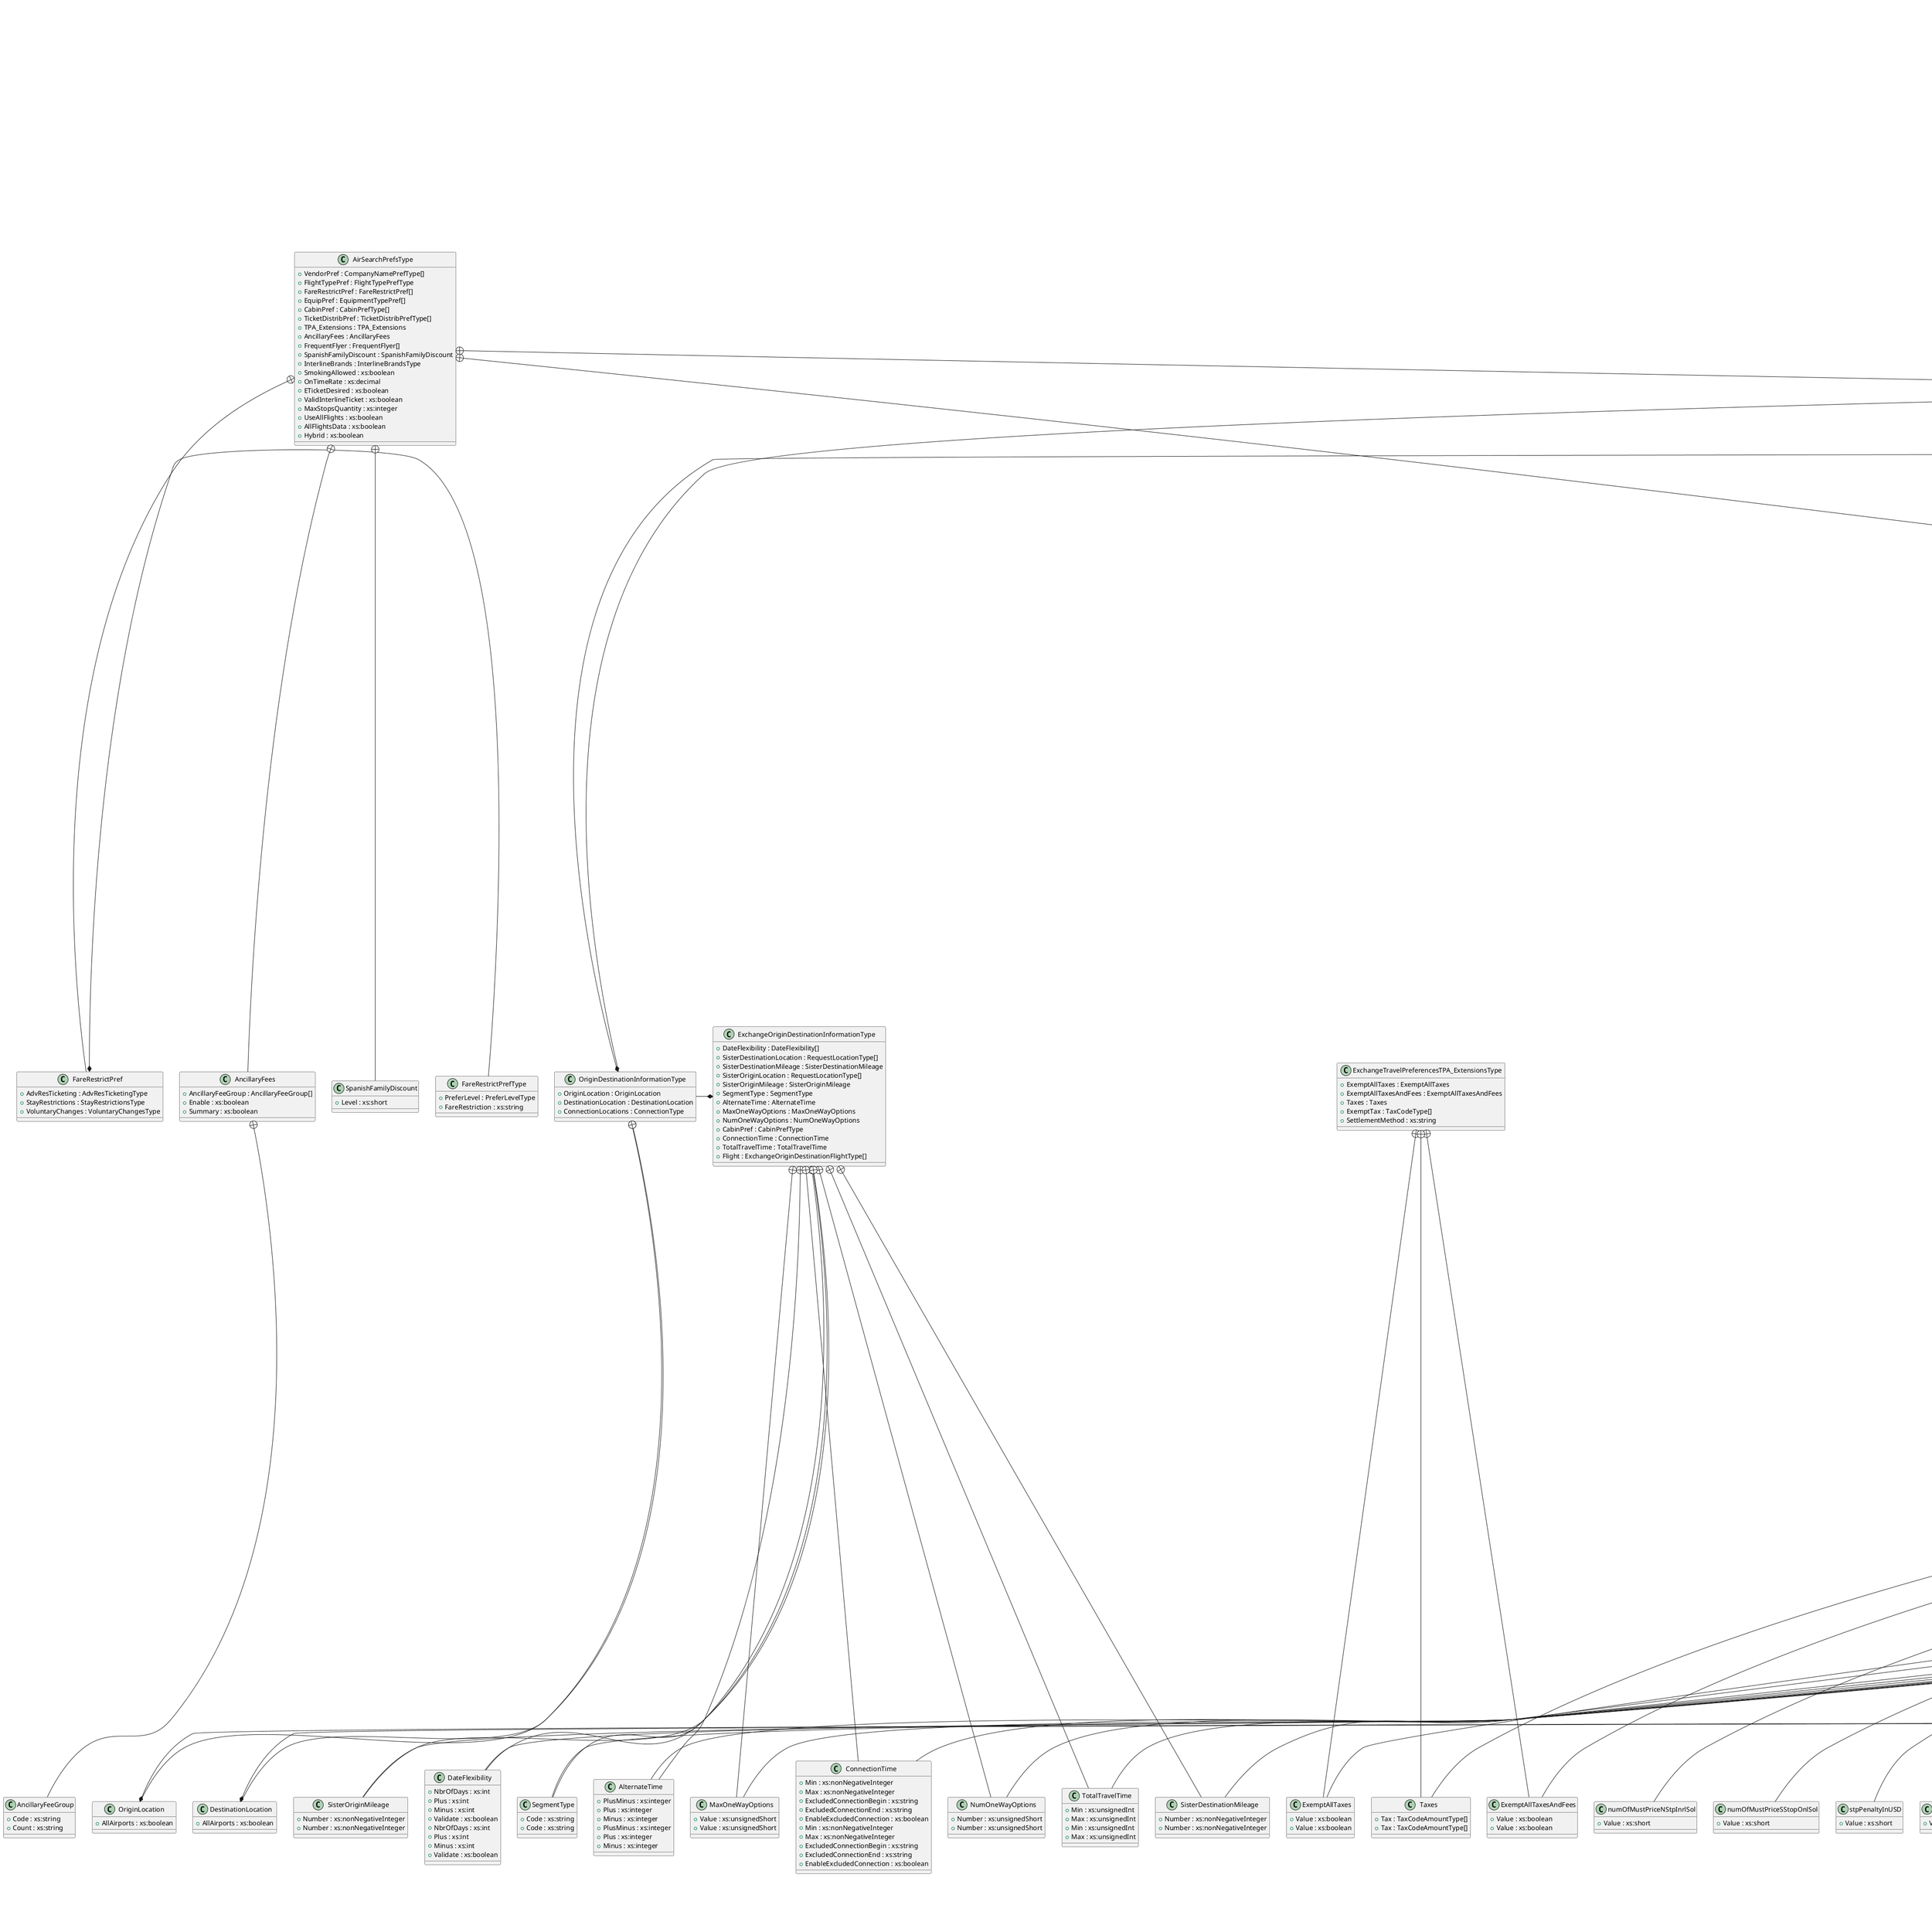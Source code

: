 @startuml

class AddressType {
    +StreetNmbr : StreetNmbrType
    +BldgRoom : xs:string
    +AddressLine : xs:string[]
    +CityName : xs:string
    +PostalCode : xs:string
    +County : xs:string
    +StateProv : StateProvType
    +CountryName : CountryNameType
    +ShareSynchInd : xs:NMTOKEN
    +ShareMarketInd : xs:NMTOKEN
    +FormattedInd : xs:boolean
    +Type : xs:string
}
class AirSearchPrefsType {
    +VendorPref : CompanyNamePrefType[]
    +FlightTypePref : FlightTypePrefType
    +FareRestrictPref : FareRestrictPref[]
    +EquipPref : EquipmentTypePref[]
    +CabinPref : CabinPrefType[]
    +TicketDistribPref : TicketDistribPrefType[]
    +TPA_Extensions : TPA_Extensions
    +AncillaryFees : AncillaryFees
    +FrequentFlyer : FrequentFlyer[]
    +SpanishFamilyDiscount : SpanishFamilyDiscount
    +InterlineBrands : InterlineBrandsType
    +SmokingAllowed : xs:boolean
    +OnTimeRate : xs:decimal
    +ETicketDesired : xs:boolean
    +ValidInterlineTicket : xs:boolean
    +MaxStopsQuantity : xs:integer
    +UseAllFlights : xs:boolean
    +AllFlightsData : xs:boolean
    +Hybrid : xs:boolean
}
AirSearchPrefsType +-- FareRestrictPref
class FareRestrictPref {
    +AdvResTicketing : AdvResTicketingType
    +StayRestrictions : StayRestrictionsType
    +VoluntaryChanges : VoluntaryChangesType
}
FareRestrictPref *- FareRestrictPrefType
AirSearchPrefsType +-- TPA_Extensions
class TPA_Extensions {
    +ExemptAllTaxes : ExemptAllTaxes
    +ExemptAllTaxesAndFees : ExemptAllTaxesAndFees
    +Taxes : Taxes
    +ExemptTax : TaxCodeType[]
    +OnlineIndicator : OnlineIndicator
    +InterlineIndicator : InterlineIndicator
    +DepartureWindow : xs:string
    +ArrivalWindow : xs:string
    +ExcludeVendorPref : ExcludeVendorPref[]
    +IncludeAlliancePref : AllianceType[]
    +ExcludeAlliancePref : AllianceType[]
    +NumTrips : NumTripsType
    +AltCitiesCombinations : AltCitiesCombinationsType
    +NumTripsWithRouting : NumTripsWithRouting
    +TripType : TripType
    +MaxPrice : MaxPrice
    +ContentType : ContentType
    +DomesticLayoverTime : DomesticLayoverTime
    +LongConnectTime : LongConnectTime
    +LongConnectPoints : LongConnectPoints
    +AirServiceOnly : AirServiceOnly
    +JetServiceOnly : JetServiceOnly
    +SameConnectionAirportOnly : SameConnectionAirportOnly
    +SameOriginAirportOnly : SameOriginAirportOnly
    +SameTurnaroundAirportOnly : SameTurnaroundAirportOnly
    +AircraftTypePenalty : AircraftTypePenalty
    +AlternateAirportPenalty : AlternateAirportPenalty
    +FareAmountThreshold : FareAmountThreshold
    +numOfLowFareSol : numOfLowFareSol
    +numOfMustPriceOnlSol : numOfMustPriceOnlSol
    +numOfMustPriceInrlSol : numOfMustPriceInrlSol
    +numOfMustPriceNStpOnlSol : numOfMustPriceNStpOnlSol
    +numOfMustPriceNStpInrlSol : numOfMustPriceNStpInrlSol
    +numOfMustPriceSStopOnlSol : numOfMustPriceSStopOnlSol
    +stpPenaltyInUSD : stpPenaltyInUSD
    +durPenaltyInUSD : durPenaltyInUSD
    +depPenaltyInUSD : depPenaltyInUSD
    +maxAllowedMustPriceOveragePerCrr : maxAllowedMustPriceOveragePerCrr
    +fltOptMustPriceReuseLimit : fltOptMustPriceReuseLimit
    +upperBoundMustPriceFactorForNotNonStp : upperBoundMustPriceFactorForNotNonStp
    +upperBoundLFSFactor : upperBoundLFSFactor
    +numOfMustPriceNStp1StpOnlSol : numOfMustPriceNStp1StpOnlSol
    +numOfMustPriceNStp1StpInrlSol : numOfMustPriceNStp1StpInrlSol
    +upperBoundMustPriceFactorForNonStp : upperBoundMustPriceFactorForNonStp
    +maxAllowedLFSOveragePerCrrPercent : maxAllowedLFSOveragePerCrrPercent
    +targetMinNumOfLFSOnlSolPerCrr : targetMinNumOfLFSOnlSolPerCrr
    +targetMinNumOfLFSTotOnlSolPercent : targetMinNumOfLFSTotOnlSolPercent
    +fltOptLFSReuseLimitForNonAVS : fltOptLFSReuseLimitForNonAVS
    +fltOptLFSReuseLimitForAVS : fltOptLFSReuseLimitForAVS
    +avsPenaltyCrrs : avsPenaltyCrrs
    +maxNumOfNonStpOnlSol : maxNumOfNonStpOnlSol
    +maxNumOfNonStpInrlSol : maxNumOfNonStpInrlSol
    +maxNumOfSingleStpOnlSol : maxNumOfSingleStpOnlSol
    +maxNumOf2PlusStpSol : maxNumOf2PlusStpSol
    +minAllowedOveragePerCrrPercent : minAllowedOveragePerCrrPercent
    +minAllowedOveragePerCrr : minAllowedOveragePerCrr
    +maxRelFareLvlOfxForNonStp : maxRelFareLvlOfxForNonStp
    +maxRelFareLvlOfxForCnx : maxRelFareLvlOfxForCnx
    +numOfMustPrice2PlusStpSol : numOfMustPrice2PlusStpSol
    +ItineraryNumberThreshold : ItineraryNumberThreshold
    +XOFares : XOFaresType
    +FlightStopsAsConnections : FlightStopsAsConnectionsType
    +TicketingSumOfLocals : TicketingSumOfLocals
    +MultiAirportCodes : MultiAirportCodes
    +JumpCabinLogic : JumpCabinLogicType
    +KeepSameCabin : KeepSameCabinType
    +GoverningCarrierOverride : GoverningCarrierOverrideType
    +ExcludeCallDirectCarriers : ExcludeCallDirectCarriers
    +ValidatingCarrier : ValidatingCarrierType
    +ValidatingCarrierCheck : ValidatingCarrierCheck
    +SettlementMethod : xs:string
    +FlightRepeatLimit : FlightRepeatLimit
    +FlexibleFares : FlexibleFaresType
    +DiversityParameters : DiversityParameters
    +AdditionalFareLimit : AdditionalFareLimit
    +FareFocusRules : FareFocusRules
    +SellingLevels : SellingLevels
    +Budget : Budget
    +OptionsPerDatePairList : OptionsPerDatePairList
    +CountryPref : CountryPref[]
    +RetailerRules : RetailerRulesType
}
TPA_Extensions +-- ExcludeVendorPref
class ExcludeVendorPref {
    +Code : xs:string
}
TPA_Extensions +-- NumTripsWithRouting
class NumTripsWithRouting {
    +Number : xs:short
}
TPA_Extensions +-- TripType
class TripType {
    +Value : AirTripType
}
TPA_Extensions +-- MaxPrice
class MaxPrice {
    +Value : xs:decimal
}
TPA_Extensions +-- ContentType
class ContentType {
    +Type : xs:string
}
TPA_Extensions +-- DomesticLayoverTime
class DomesticLayoverTime {
    +Hours : xs:short
}
TPA_Extensions +-- LongConnectTime
class LongConnectTime {
    +Min : xs:short
    +Max : xs:short
    +Enable : xs:boolean
}
TPA_Extensions +-- LongConnectPoints
class LongConnectPoints {
    +Min : xs:short
    +Max : xs:short
}
TPA_Extensions +-- AirServiceOnly
class AirServiceOnly {
    +Ind : xs:boolean
}
TPA_Extensions +-- JetServiceOnly
class JetServiceOnly {
    +Ind : xs:boolean
}
TPA_Extensions +-- SameConnectionAirportOnly
class SameConnectionAirportOnly {
    +Ind : xs:boolean
}
TPA_Extensions +-- SameOriginAirportOnly
class SameOriginAirportOnly {
    +Ind : xs:boolean
}
TPA_Extensions +-- SameTurnaroundAirportOnly
class SameTurnaroundAirportOnly {
    +Ind : xs:boolean
}
TPA_Extensions +-- AircraftTypePenalty
class AircraftTypePenalty {
    +Value : xs:short
}
TPA_Extensions +-- AlternateAirportPenalty
class AlternateAirportPenalty {
    +Value : xs:short
}
TPA_Extensions +-- FareAmountThreshold
class FareAmountThreshold {
    +Value : xs:float
}
TPA_Extensions +-- numOfLowFareSol
class numOfLowFareSol {
    +Value : xs:short
}
TPA_Extensions +-- numOfMustPriceOnlSol
class numOfMustPriceOnlSol {
    +Value : xs:short
}
TPA_Extensions +-- numOfMustPriceInrlSol
class numOfMustPriceInrlSol {
    +Value : xs:short
}
TPA_Extensions +-- numOfMustPriceNStpOnlSol
class numOfMustPriceNStpOnlSol {
    +Value : xs:short
}
TPA_Extensions +-- numOfMustPriceNStpInrlSol
class numOfMustPriceNStpInrlSol {
    +Value : xs:short
}
TPA_Extensions +-- numOfMustPriceSStopOnlSol
class numOfMustPriceSStopOnlSol {
    +Value : xs:short
}
TPA_Extensions +-- stpPenaltyInUSD
class stpPenaltyInUSD {
    +Value : xs:short
}
TPA_Extensions +-- durPenaltyInUSD
class durPenaltyInUSD {
    +Value : xs:short
}
TPA_Extensions +-- depPenaltyInUSD
class depPenaltyInUSD {
    +Value : xs:short
}
TPA_Extensions +-- maxAllowedMustPriceOveragePerCrr
class maxAllowedMustPriceOveragePerCrr {
    +Value : xs:float
}
TPA_Extensions +-- fltOptMustPriceReuseLimit
class fltOptMustPriceReuseLimit {
    +Value : xs:short
}
TPA_Extensions +-- upperBoundMustPriceFactorForNotNonStp
class upperBoundMustPriceFactorForNotNonStp {
    +Value : xs:float
}
TPA_Extensions +-- upperBoundLFSFactor
class upperBoundLFSFactor {
    +Value : xs:float
}
TPA_Extensions +-- numOfMustPriceNStp1StpOnlSol
class numOfMustPriceNStp1StpOnlSol {
    +Value : xs:short
}
TPA_Extensions +-- numOfMustPriceNStp1StpInrlSol
class numOfMustPriceNStp1StpInrlSol {
    +Value : xs:short
}
TPA_Extensions +-- upperBoundMustPriceFactorForNonStp
class upperBoundMustPriceFactorForNonStp {
    +Value : xs:float
}
TPA_Extensions +-- maxAllowedLFSOveragePerCrrPercent
class maxAllowedLFSOveragePerCrrPercent {
    +Value : xs:float
}
TPA_Extensions +-- targetMinNumOfLFSOnlSolPerCrr
class targetMinNumOfLFSOnlSolPerCrr {
    +Value : xs:short
}
TPA_Extensions +-- targetMinNumOfLFSTotOnlSolPercent
class targetMinNumOfLFSTotOnlSolPercent {
    +Value : xs:float
}
TPA_Extensions +-- fltOptLFSReuseLimitForNonAVS
class fltOptLFSReuseLimitForNonAVS {
    +Value : xs:short
}
TPA_Extensions +-- fltOptLFSReuseLimitForAVS
class fltOptLFSReuseLimitForAVS {
    +Value : xs:short
}
TPA_Extensions +-- avsPenaltyCrrs
class avsPenaltyCrrs {
    +Value : xs:string
}
TPA_Extensions +-- maxNumOfNonStpOnlSol
class maxNumOfNonStpOnlSol {
    +Value : xs:short
}
TPA_Extensions +-- maxNumOfNonStpInrlSol
class maxNumOfNonStpInrlSol {
    +Value : xs:short
}
TPA_Extensions +-- maxNumOfSingleStpOnlSol
class maxNumOfSingleStpOnlSol {
    +Value : xs:short
}
TPA_Extensions +-- maxNumOf2PlusStpSol
class maxNumOf2PlusStpSol {
    +Value : xs:short
}
TPA_Extensions +-- minAllowedOveragePerCrrPercent
class minAllowedOveragePerCrrPercent {
    +Value : xs:float
}
TPA_Extensions +-- minAllowedOveragePerCrr
class minAllowedOveragePerCrr {
    +Value : xs:short
}
TPA_Extensions +-- maxRelFareLvlOfxForNonStp
class maxRelFareLvlOfxForNonStp {
    +Value : xs:float
}
TPA_Extensions +-- maxRelFareLvlOfxForCnx
class maxRelFareLvlOfxForCnx {
    +Value : xs:float
}
TPA_Extensions +-- numOfMustPrice2PlusStpSol
class numOfMustPrice2PlusStpSol {
    +Value : xs:short
}
TPA_Extensions +-- ItineraryNumberThreshold
class ItineraryNumberThreshold {
    +Value : xs:float
}
TPA_Extensions +-- TicketingSumOfLocals
class TicketingSumOfLocals {
    +Enable : xs:boolean
}
TPA_Extensions +-- MultiAirportCodes
class MultiAirportCodes {
    +EnableOpenJaw : xs:boolean
}
TPA_Extensions +-- ExcludeCallDirectCarriers
class ExcludeCallDirectCarriers {
    +Enabled : xs:boolean
}
TPA_Extensions +-- ValidatingCarrierCheck
class ValidatingCarrierCheck {
    +SettlementValidation : SettlementValidation
    +IETValidation : IETValidation
    +Carrier : Carrier[]
    +Country : Country[]
}
ValidatingCarrierCheck +-- SettlementValidation
class SettlementValidation {
    +Ind : xs:boolean
}
ValidatingCarrierCheck +-- IETValidation
class IETValidation {
    +Ind : xs:boolean
}
ValidatingCarrierCheck +-- Carrier
class Carrier {
    +Code : xs:string
}
ValidatingCarrierCheck +-- Country
class Country {
    +Code : xs:string
}
TPA_Extensions +-- FlightRepeatLimit
class FlightRepeatLimit {
    +Value : xs:unsignedShort
}
TPA_Extensions +-- DiversityParameters
class DiversityParameters {
    +Weightings : Weightings
    +TimeOfDayDistribution : TimeOfDayDistribution
    +InboundOutboundPairing : xs:unsignedShort
    +AdditionalNonStopsNumber : xs:unsignedShort
    +AdditionalNonStopsPercentage : xs:unsignedShort
}
DiversityParameters +-- Weightings
class Weightings {
    +PriceWeight : xs:unsignedShort
    +TravelTimeWeight : xs:unsignedShort
}
DiversityParameters +-- TimeOfDayDistribution
class TimeOfDayDistribution {
    +TimeOfDayRange : TimeOfDayRange[]
}
TimeOfDayDistribution +-- TimeOfDayRange
class TimeOfDayRange {
    +Begin : xs:string
    +End : xs:string
    +Percentage : xs:unsignedShort
}
TPA_Extensions +-- AdditionalFareLimit
class AdditionalFareLimit {
    +Value : xs:unsignedInt
}
TPA_Extensions +-- FareFocusRules
class FareFocusRules {
    +Exclude : xs:boolean
}
TPA_Extensions +-- SellingLevels
class SellingLevels {
    +SellingLevelRules : SellingLevelRules
    +ShowFareAmounts : ShowFareAmounts
}
SellingLevels +-- SellingLevelRules
class SellingLevelRules {
    +Ignore : xs:boolean
}
SellingLevels +-- ShowFareAmounts
class ShowFareAmounts {
    +Original : xs:boolean
    +Adjusted : xs:boolean
}
TPA_Extensions +-- Budget
class Budget {
    +MinimumPrice : xs:string
    +MaximumPrice : xs:string
    +RelativePriceThreshold : xs:string
}
TPA_Extensions +-- OptionsPerDatePairList
class OptionsPerDatePairList {
    +OptionsPerDatePair : OptionsPerDatePairType[]
}
TPA_Extensions +-- CountryPref
class CountryPref {
    +Code : xs:string
    +PreferLevel : xs:string
}
TPA_Extensions +-- OnlineIndicator
class OnlineIndicator {
    +Ind : xs:boolean
}
TPA_Extensions +-- InterlineIndicator
class InterlineIndicator {
    +Ind : xs:boolean
}
TPA_Extensions +-- ExemptAllTaxes
class ExemptAllTaxes {
    +Value : xs:boolean
}
TPA_Extensions +-- ExemptAllTaxesAndFees
class ExemptAllTaxesAndFees {
    +Value : xs:boolean
}
TPA_Extensions +-- Taxes
class Taxes {
    +Tax : TaxCodeAmountType[]
}
AirSearchPrefsType +-- AncillaryFees
class AncillaryFees {
    +AncillaryFeeGroup : AncillaryFeeGroup[]
    +Enable : xs:boolean
    +Summary : xs:boolean
}
AncillaryFees +-- AncillaryFeeGroup
class AncillaryFeeGroup {
    +Code : xs:string
    +Count : xs:string
}
AirSearchPrefsType +-- FrequentFlyer
class FrequentFlyer {
    +Status : xs:short
    +AirlineCode : xs:string
}
AirSearchPrefsType +-- SpanishFamilyDiscount
class SpanishFamilyDiscount {
    +Level : xs:short
}
class AirTravelerType {
    +ProfileRef : ProfileRef
    +PersonName : PersonNameType
    +Telephone : TelephoneType[]
    +Email : EmailType[]
    +Address : AddressType[]
    +CustLoyalty : CustLoyaltyType[]
    +Document : DocumentType[]
    +PassengerTypeQuantity : PassengerTypeQuantityType
    +TravelerRefNumber : TravelerRefNumberType
    +FlightSegmentRPHs : FlightSegmentRPHs
    +ShareSynchInd : xs:NMTOKEN
    +ShareMarketInd : xs:NMTOKEN
    +Gender : xs:NMTOKEN
    +BirthDate : xs:date
    +CurrencyCode : xs:string
    +PassengerTypeCode : xs:string
    +AccompaniedByInfant : xs:boolean
}
AirTravelerType +-- ProfileRef
class ProfileRef {
    +UniqueID : UniqueID_Type
}
AirTravelerType +-- FlightSegmentRPHs
class FlightSegmentRPHs {
    +FlightSegmentRPH : xs:string[]
}
class AirlineType {
    +Operating : xs:string
    +Marketing : xs:string
}
class AllianceType {
    +Code : xs:string
}
enum AltCitiesCombinationsLocationsType {
    All = All
    Main = Main
}
class AltCitiesCombinationsType {
    +Origins : AltCitiesCombinationsLocationsType
    +Destinations : AltCitiesCombinationsLocationsType
}
class ApplyResidentDiscountType {
    +Ind : xs:boolean
}
class ArunkType {
    +OriginLocation : RequestLocationType
    +DestinationLocation : RequestLocationType
    +SideTrip : SideTripType
}
class AwardShoppingType {
    +Enable : xs:boolean
    +UseRAS : xs:boolean
}
class BillingInformationType {
    +UserStation : xs:short
    +UserBranch : xs:short
    +PartitionID : xs:string
    +UserSetAddress : xs:string
    +AAACity : xs:string
    +AgentSineIn : xs:string
    +ServiceName : xs:string
    +ActionCode : xs:string
}
class BookingChannelType {
    +Type : xs:string
    +Primary : xs:boolean
}
class BookingClassPrefType {
    +PreferLevel : PreferLevelType
    +ResBookDesigCode : xs:string
}
class BrandType {
    +Code : xs:string
}
class CabinPrefType {
    +PreferLevel : PreferLevelType
    +Cabin : CabinType
}
enum CabinType {
    PremiumFirst = PremiumFirst
    First = First
    PremiumBusiness = PremiumBusiness
    Business = Business
    PremiumEconomy = PremiumEconomy
    Economy = Economy
    Y = Y
    S = S
    C = C
    J = J
    F = F
    P = P
}
class CachePartitionGroupType {
    +Partition : CachePartitionType[]
}
class CachePartitionType {
    +Name : xs:string
}
enum CarrierType {
    Marketing = Marketing
    Operating = Operating
}
class CompanyNamePrefType {
    +PreferLevel : PreferLevelType
    +Type : CarrierType
}
CompanyNamePrefType *- CompanyNameType
class ConnectionType {
    +ConnectionLocation : ConnectionLocation[]
}
ConnectionType +-- ConnectionLocation
class ConnectionLocation {
    +Inclusive : xs:boolean
    +PreferLevel : PreferLevelType
    +MinChangeTime : xs:nonNegativeInteger
    +ConnectionInfo : xs:string
}
ConnectionLocation *- RequestLocationType
class CountryNameType {
    +value : xs:string
    +Code : xs:string
}
class CustLoyaltyType {
    +SingleVendorInd : xs:NMTOKEN
    +SignupDate : xs:date
    +ShareSynchInd : xs:NMTOKEN
    +ShareMarketInd : xs:NMTOKEN
    +ProgramID : xs:string
    +MembershipID : xs:string
    +TravelSector : xs:string
    +LoyalLevel : xs:string
    +EffectiveDate : xs:date
    +ExpireDate : xs:date
    +RPH : xs:string
}
class DateRangeType {
    +OutboundDate : xs:date
    +DateRange : xs:short
}
class DepartureDaysType {
    +Value : xs:string
}
class DiversityControlType {
    +LowFareBucket : LowFareBucket
    +Dimensions : Dimensions
}
DiversityControlType +-- LowFareBucket
class LowFareBucket {
    +Options : xs:string
    +FareCutOff : xs:string
}
DiversityControlType +-- Dimensions
class Dimensions {
    +TravelTime : TravelTime
    +Carrier : Carrier
    +OperatingDuplicate : OperatingDuplicate
    +InboundOutboundPairing : InboundOutboundPairing
    +TimeOfDay : TimeOfDay
    +StopsNumber : StopsNumber
    +PriceWeight : xs:unsignedShort
}
Dimensions +-- TravelTime
class TravelTime {
    +Weight : xs:integer
}
Dimensions +-- Carrier
class Carrier {
    +Default : Default
    +Override : Override[]
    +Weight : xs:integer
    +OnlineIndicator : xs:boolean
}
Carrier +-- Default
class Default {
    +Options : xs:string
}
Carrier +-- Override
class Override {
    +Code : xs:string
    +Options : xs:string
}
Dimensions +-- OperatingDuplicate
class OperatingDuplicate {
    +PreferredCarrier : PreferredCarrier[]
    +Weight : xs:integer
}
OperatingDuplicate +-- PreferredCarrier
class PreferredCarrier {
    +Code : xs:string
}
Dimensions +-- InboundOutboundPairing
class InboundOutboundPairing {
    +Weight : xs:integer
    +Duplicates : xs:positiveInteger
}
Dimensions +-- TimeOfDay
class TimeOfDay {
    +Distribution : Distribution[]
    +Weight : xs:integer
}
TimeOfDay +-- Distribution
class Distribution {
    +Range : Range[]
    +Direction : OutboundOrInbound
    +Leg : xs:positiveInteger
    +Endpoint : DepartureOrArrival
}
Distribution +-- Range
class Range {
    +Begin : xs:string
    +End : xs:string
    +Options : xs:string
}
Dimensions +-- StopsNumber
class StopsNumber {
    +Weight : xs:integer
}
class DocumentType {
    +ShareSynchInd : xs:NMTOKEN
    +ShareMarketInd : xs:NMTOKEN
    +Gender : xs:NMTOKEN
    +EffectiveDate : xs:date
    +ExpireDate : xs:date
    +BirthDate : xs:date
    +DocHolderName : xs:string
    +DocLimitations : xs:string[]
    +DocIssueAuthority : xs:string
    +DocIssueLocation : xs:string
    +DocID : xs:string
    +DocType : xs:string
}
class EmailType {
    +value : xs:string
    +ShareSynchInd : xs:NMTOKEN
    +ShareMarketInd : xs:NMTOKEN
    +DefaultInd : xs:boolean
    +EmailType : xs:string
}
class EquipmentTypePref {
    +PreferLevel : PreferLevelType
    +WideBody : xs:boolean
}
EquipmentTypePref *- EquipmentType
class ExchangeAirSearchPrefsType {
    +TPA_Extensions : ExchangeTravelPreferencesTPA_ExtensionsType
    +ValidInterlineTicket : xs:boolean
}
class ExchangeFareType {
    +BaseFareAmount : xs:decimal
    +NonRefundableAmount : xs:decimal
    +BaseFareCurrency : xs:string
    +FareCalcCurrency : xs:string
    +ValidatingCarrier : xs:string
    +ROE : xs:double
}
class ExchangeOriginDestinationFlightType {
    +OriginLocation : RequestLocationType
    +DestinationLocation : RequestLocationType
    +Airline : AirlineType
    +SideTrip : SideTripType
    +Reservation : ReservationType
    +MileageDisplay : MileageDisplayType[]
    +BookingDateTime : xs:string
    +Number : xs:short
    +DepartureDateTime : xs:string
    +ArrivalDateTime : xs:string
    +MarriageStatus : xs:string
    +Type : xs:string
    +Flown : xs:boolean
    +Fare : Fare
    +PlusUp : PlusUpType[]
    +ClassOfService : xs:string
}
ExchangeOriginDestinationFlightType +-- Fare
class Fare {
    +Adjustment : Adjustment
}
Fare *- FareDetailsType
Fare +-- Adjustment
class Adjustment {
    +Value : xs:string
    +Currency : xs:string
    +Group : xs:short
}
class ExchangeOriginDestinationInformationType {
    +DateFlexibility : DateFlexibility[]
    +SisterDestinationLocation : RequestLocationType[]
    +SisterDestinationMileage : SisterDestinationMileage
    +SisterOriginLocation : RequestLocationType[]
    +SisterOriginMileage : SisterOriginMileage
    +SegmentType : SegmentType
    +AlternateTime : AlternateTime
    +MaxOneWayOptions : MaxOneWayOptions
    +NumOneWayOptions : NumOneWayOptions
    +CabinPref : CabinPrefType
    +ConnectionTime : ConnectionTime
    +TotalTravelTime : TotalTravelTime
    +Flight : ExchangeOriginDestinationFlightType[]
}
ExchangeOriginDestinationInformationType *- OriginDestinationInformationType
ExchangeOriginDestinationInformationType +-- DateFlexibility
class DateFlexibility {
    +NbrOfDays : xs:int
    +Plus : xs:int
    +Minus : xs:int
    +Validate : xs:boolean
}
ExchangeOriginDestinationInformationType +-- SegmentType
class SegmentType {
    +Code : xs:string
}
ExchangeOriginDestinationInformationType +-- AlternateTime
class AlternateTime {
    +PlusMinus : xs:integer
    +Plus : xs:integer
    +Minus : xs:integer
}
ExchangeOriginDestinationInformationType +-- MaxOneWayOptions
class MaxOneWayOptions {
    +Value : xs:unsignedShort
}
ExchangeOriginDestinationInformationType +-- NumOneWayOptions
class NumOneWayOptions {
    +Number : xs:unsignedShort
}
ExchangeOriginDestinationInformationType +-- ConnectionTime
class ConnectionTime {
    +Min : xs:nonNegativeInteger
    +Max : xs:nonNegativeInteger
    +ExcludedConnectionBegin : xs:string
    +ExcludedConnectionEnd : xs:string
    +EnableExcludedConnection : xs:boolean
}
ExchangeOriginDestinationInformationType +-- TotalTravelTime
class TotalTravelTime {
    +Min : xs:unsignedInt
    +Max : xs:unsignedInt
}
ExchangeOriginDestinationInformationType +-- SisterDestinationMileage
class SisterDestinationMileage {
    +Number : xs:nonNegativeInteger
}
ExchangeOriginDestinationInformationType +-- SisterOriginMileage
class SisterOriginMileage {
    +Number : xs:nonNegativeInteger
}
class ExchangePOSType {
    +Source : ExchangeSourceType
}
class ExchangeSettingsType {
    +RepriceCurrentItin : xs:boolean
    +AttachExchangeInfo : xs:boolean
    +ReissueExchange : xs:string
    +BrandedResults : xs:boolean
    +MIPTimeoutThreshold : xs:long
    +RequestType : xs:string
}
class ExchangeSourceType {
    +AgentSine : xs:string
    +PseudoCityCode : xs:string
    +ISOCountry : xs:string
    +ISOCurrency : xs:string
    +AgentDutyCode : xs:string
    +AirlineVendorID : xs:string
    +AirportCode : xs:string
    +FirstDepartPoint : xs:string
    +ERSP_UserID : xs:string
    +PersonalCityCode : xs:string
    +AccountingCode : xs:string
    +OfficeCode : xs:string
    +DefaultTicketingCarrier : xs:string
    +AirlineChannelCode : xs:string
    +AgentDepartmentCode : xs:string
    +AgentFunction : xs:string
    +TravelAgencyIATA : xs:string
    +HomeAgencyIATA : xs:string
    +AgentIATA : xs:string
    +VendorCRSCode : xs:string
    +AgentDuty : xs:string
    +AbacusUser : xs:boolean
    +AgentCity : xs:string
    +MainTravelAgencyPCC : xs:string
    +Carrier : xs:string
    +HostCarrier : xs:string
    +ETicketCapable : xs:boolean
    +CoHostID : xs:short
    +BookingChannel : SourceBookingChannelType
}
class ExchangeTPA_ExtensionsType {
    +AwardShopping : AwardShoppingType
}
class ExchangeTravelPreferencesTPA_ExtensionsType {
    +ExemptAllTaxes : ExemptAllTaxes
    +ExemptAllTaxesAndFees : ExemptAllTaxesAndFees
    +Taxes : Taxes
    +ExemptTax : TaxCodeType[]
    +SettlementMethod : xs:string
}
ExchangeTravelPreferencesTPA_ExtensionsType +-- ExemptAllTaxes
class ExemptAllTaxes {
    +Value : xs:boolean
}
ExchangeTravelPreferencesTPA_ExtensionsType +-- ExemptAllTaxesAndFees
class ExemptAllTaxesAndFees {
    +Value : xs:boolean
}
ExchangeTravelPreferencesTPA_ExtensionsType +-- Taxes
class Taxes {
    +Tax : TaxCodeAmountType[]
}
class ExchangeType {
    +OriginalTktIssueDateTime : xs:string
    +ExchangedTktIssueDateTime : xs:string
    +PreviousExchangeDateTime : xs:string
    +NumberOfTaxBoxes : xs:short
    +BypassAdvancePurchaseOption : xs:string
    +Fare : ExchangeFareType
    +POS : ExchangePOSType
    +OriginDestinationInformation : ExchangeOriginDestinationInformationType
    +Arunk : ArunkType
    +OriginDestinationInformation : ExchangeOriginDestinationInformationType
    +TravelPreferences : ExchangeAirSearchPrefsType
    +TravelerInfoSummary : TravelerInfoSummaryType
    +TPA_Extensions : ExchangeTPA_ExtensionsType
}
class FareDetailsType {
    +Vendor : xs:string
    +SourceVendor : xs:string
    +Tariff : xs:string
    +RuleNumber : xs:string
    +BrandID : xs:token
    +ProgramID : xs:int
    +ComponentNo : xs:short
    +BasisCode : xs:string
    +Amount : xs:decimal
}
class FareOptionalDetailsType {
    +Vendor : xs:string
    +SourceVendor : xs:string
    +Tariff : xs:string
    +RuleNumber : xs:string
    +BrandID : xs:token
    +ProgramID : xs:int
    +ComponentNo : xs:short
    +BasisCode : xs:string
    +Amount : xs:decimal
}
class FareRestrictPrefType {
    +PreferLevel : PreferLevelType
    +FareRestriction : xs:string
}
class FlexibleFaresType {
    +FareParameters : FareParameters[]
}
FlexibleFaresType +-- FareParameters
class FareParameters {
    +ExcludeRestricted : ExcludeRestricted
    +ResTicketing : ResTicketing
    +MinMaxStay : MinMaxStay
    +RefundPenalty : RefundPenalty
    +PublicFare : PublicFare
    +PrivateFare : PrivateFare
    +Cabin : Cabin
    +PassengerType : PassengerType
    +NegotiatedFaresOnly : NegotiatedFaresOnly
    +XOFares : XOFares
    +PassengerTypeQuantity : PassengerTypeQuantityType[]
    +JumpCabinLogic : JumpCabinLogicType
    +KeepSameCabin : KeepSameCabinType
    +CorporateID : CorporateID
    +AccountCode : AccountCode
}
FareParameters +-- ExcludeRestricted
class ExcludeRestricted {
    +Ind : xs:boolean
}
FareParameters +-- ResTicketing
class ResTicketing {
    +Ind : xs:boolean
}
FareParameters +-- MinMaxStay
class MinMaxStay {
    +Ind : xs:boolean
}
FareParameters +-- RefundPenalty
class RefundPenalty {
    +Ind : xs:boolean
}
FareParameters +-- PublicFare
class PublicFare {
    +Ind : xs:boolean
}
FareParameters +-- PrivateFare
class PrivateFare {
    +Ind : xs:boolean
}
FareParameters +-- Cabin
class Cabin {
    +Type : CabinType
}
FareParameters +-- PassengerType
class PassengerType {
    +Code : xs:string xs:string
}
FareParameters +-- NegotiatedFaresOnly
class NegotiatedFaresOnly {
    +Ind : xs:boolean
}
FareParameters +-- XOFares
class XOFares {
    +Ind : xs:boolean
}
FareParameters +-- CorporateID
class CorporateID {
    +Code : xs:string
}
FareParameters +-- AccountCode
class AccountCode {
    +Code : xs:string
}
class FlightStopsAsConnectionsType {
    +Ind : xs:boolean
}
class FlightTypePrefType {
    +PreferLevel : PreferLevelType
    +FlightType : FlightTypeType
    +MaxConnections : xs:nonNegativeInteger xs:boolean
}
enum FlightTypeType {
    Nonstop = Nonstop
    Direct = Direct
    Connection = Connection
}
class GlobalDateTimeType {
    +TimeWindowStart : xs:string
    +TimeWindowEnd : xs:string
    +TimeTolerance : xs:nonNegativeInteger
    +DateFlexibility : xs:nonNegativeInteger
    +MaxOptionsPerDate : xs:nonNegativeInteger
    +ConnectionTimeMin : xs:nonNegativeInteger
    +ConnectionTimeMax : xs:nonNegativeInteger
    +DateTime : xs:string
}
class GoverningCarrierOverrideType {
    +AirlineCode : xs:string
}
class IncludeVendorPrefType {
    +Code : xs:string
}
class InterlineBrandsType {
    +Brand : BrandType[]
    +ChangeBrandForSoldout : xs:boolean
}
class JumpCabinLogicType {
    +Disabled : xs:boolean
}
class KeepSameCabinType {
    +Enabled : xs:boolean
}
class MileageDisplayType {
    +Type : xs:string
    +City : xs:string
    +Surcharge : xs:short
}
class NumTripsType {
    +Number : xs:short
    +PerDateMin : xs:unsignedShort
    +PerDateMax : xs:unsignedShort
    +PerMarket : xs:unsignedShort
    +PerMonth : xs:unsignedShort
}
class OTA_AirLowFareSearchRQ {
    +POS : POS_Type
    +OriginDestinationInformation : OriginDestinationInformation[]
    +Leg : Leg[]
    +TravelPreferences : AirSearchPrefsType
    +TravelerInfoSummary : TravelerInfoSummaryType
    +TPA_Extensions : TPA_Extensions
    +PrimaryLangID : xs:language
    +AltLangID : xs:language
    +EchoToken : xs:string
    +TimeStamp : xs:string
    +Target : xs:NMTOKEN
    +Version : xs:string
    +TransactionIdentifier : xs:string
    +SequenceNmbr : xs:boolean xs:positiveInteger
    +TransactionStatusCode : xs:NMTOKEN
    +MaxResponses : xs:positiveInteger xs:integer
    +DirectFlightsOnly : xs:boolean
    +AvailableFlightsOnly : xs:boolean
    +ResponseType : xs:string
    +ResponseVersion : xs:string
    +SeparateMessages : xs:boolean
    +TruncateMessages : xs:boolean
}
OTA_AirLowFareSearchRQ +-- TPA_Extensions
class TPA_Extensions {
    +IntelliSellTransaction : TransactionType
    +DiversityControl : DiversityControlType
    +MessagingDetails : MessagingDetails
    +AlternateAirportCities : AlternateAirportCities[]
    +AlternateAirportMileage : AlternateAirportMileage
    +AwardShopping : AwardShoppingType
    +Billing : BillingInformationType
    +ExchangeSettings : ExchangeSettingsType
    +Exchange : ExchangeType[]
    +SplitTaxes : SplitTaxes
    +AlternateDatesProcessing : AlternateDatesProcessing
    +ItineraryCache : ItineraryCache
    +MultiTicket : MultiTicket
    +Partitions : Partitions
    +ReservationData : ReservationData
    +AlternatePCC : AlternatePCC[]
}
TPA_Extensions +-- MessagingDetails
class MessagingDetails {
    +MDRSubset : MDRSubset
}
MessagingDetails +-- MDRSubset
class MDRSubset {
    +Code : xs:string
}
TPA_Extensions +-- SplitTaxes
class SplitTaxes {
    +ByLeg : xs:boolean
    +ByFareComponent : xs:boolean
}
TPA_Extensions +-- AlternateDatesProcessing
class AlternateDatesProcessing {
    +CalendarMode : xs:boolean
    +NumOptionsPerAlternateDate : xs:int
}
TPA_Extensions +-- ItineraryCache
class ItineraryCache {
    +PublicTimeToLive : xs:unsignedInt
    +RemovePreviousOnUpdate : xs:boolean
}
TPA_Extensions +-- MultiTicket
class MultiTicket {
    +DisplayPolicy : xs:string
}
TPA_Extensions +-- Partitions
class Partitions {
    +Partition : CachePartitionType
    +Group : CachePartitionGroupType
}
TPA_Extensions +-- ReservationData
class ReservationData {
    +DKNumber : xs:string
}
TPA_Extensions +-- AlternatePCC
class AlternatePCC {
    +TravelPreferences : TravelPreferences
    +PseudoCityCode : xs:string
}
AlternatePCC +-- TravelPreferences
class TravelPreferences {
    +VendorPref : VendorPref[]
    +TPA_Extensions : TPA_Extensions
}
TravelPreferences +-- VendorPref
class VendorPref {
    +Code : xs:string
    +PreferLevel : PreferLevelType
}
TravelPreferences +-- TPA_Extensions
class TPA_Extensions {
    +IncludeAlliancePref : AllianceType[]
    +ExcludeAlliancePref : AllianceType[]
}
TPA_Extensions +-- AlternateAirportCities
class AlternateAirportCities {
    +SpecifiedLocation : SpecifiedLocation
    +AlternateLocation : AlternateLocation[]
}
AlternateAirportCities +-- SpecifiedLocation
class SpecifiedLocation {
    +LocationCode : xs:string
}
AlternateAirportCities +-- AlternateLocation
class AlternateLocation {
    +LocationCode : xs:string
}
TPA_Extensions +-- AlternateAirportMileage
class AlternateAirportMileage {
    +Number : xs:string
}
OTA_AirLowFareSearchRQ +-- OriginDestinationInformation
class OriginDestinationInformation {
    +TPA_Extensions : TPA_Extensions
    +RPH : xs:string
    +Fixed : xs:boolean
    +FullDiversity : xs:boolean
}
OriginDestinationInformation *- OriginDestinationInformationType
OriginDestinationInformation +-- TPA_Extensions
class TPA_Extensions {
    +Flight : OriginDestinationFlightType[]
    +Routing : RoutingDefinitionType[]
    +DateFlexibility : DateFlexibility[]
    +SisterDestinationLocation : RequestLocationType[]
    +SisterDestinationMileage : SisterDestinationMileage
    +SisterOriginLocation : RequestLocationType[]
    +SisterOriginMileage : SisterOriginMileage
    +SegmentType : SegmentType
    +AlternateTime : AlternateTime
    +MaxOneWayOptions : MaxOneWayOptions
    +NumOneWayOptions : NumOneWayOptions
    +CabinPref : CabinPrefType
    +ConnectionTime : ConnectionTime
    +TotalTravelTime : TotalTravelTime
    +IncludeVendorPref : IncludeVendorPrefType[]
    +IncludeAlliancePref : AllianceType[]
    +DepartureDays : DepartureDaysType
}
TPA_Extensions +-- DateFlexibility
class DateFlexibility {
    +NbrOfDays : xs:int
    +Plus : xs:int
    +Minus : xs:int
    +Validate : xs:boolean
}
TPA_Extensions +-- SegmentType
class SegmentType {
    +Code : xs:string
}
TPA_Extensions +-- AlternateTime
class AlternateTime {
    +PlusMinus : xs:integer
    +Plus : xs:integer
    +Minus : xs:integer
}
TPA_Extensions +-- MaxOneWayOptions
class MaxOneWayOptions {
    +Value : xs:unsignedShort
}
TPA_Extensions +-- NumOneWayOptions
class NumOneWayOptions {
    +Number : xs:unsignedShort
}
TPA_Extensions +-- ConnectionTime
class ConnectionTime {
    +Min : xs:nonNegativeInteger
    +Max : xs:nonNegativeInteger
    +ExcludedConnectionBegin : xs:string
    +ExcludedConnectionEnd : xs:string
    +EnableExcludedConnection : xs:boolean
}
TPA_Extensions +-- TotalTravelTime
class TotalTravelTime {
    +Min : xs:unsignedInt
    +Max : xs:unsignedInt
}
TPA_Extensions +-- SisterDestinationMileage
class SisterDestinationMileage {
    +Number : xs:nonNegativeInteger
}
TPA_Extensions +-- SisterOriginMileage
class SisterOriginMileage {
    +Number : xs:nonNegativeInteger
}
OTA_AirLowFareSearchRQ +-- Leg
class Leg {
    +DepartureDateTime : DepartureDateTime
    +ArrivalDateTime : GlobalDateTimeType
    +Origins : Origins
    +Destinations : Destinations
    +ConnectionLocations : ConnectionType
    +Carriers : Carriers
    +Cabin : Cabin
    +RPH : xs:string
    +MaxOptions : xs:nonNegativeInteger
}
Leg +-- Origins
class Origins {
    +Origin : Origin[]
}
Origins +-- Origin
class Origin {
    +ConnectionLocations : ConnectionType
    +Carriers : Carriers
    +DepartureDateTimeOverride : OverrideDateTimeType
    +AirportCode : xs:string
    +AirportsGroup : xs:string
}
Origin +-- Carriers
class Carriers {
    +IncludeVendorPref : IncludeVendorPrefType[]
    +ExcludeVendorPref : ExcludeVendorPref[]
}
Carriers +-- ExcludeVendorPref
class ExcludeVendorPref {
    +Code : xs:string
}
Leg +-- Destinations
class Destinations {
    +Destination : Destination[]
}
Destinations +-- Destination
class Destination {
    +ConnectionLocations : ConnectionType
    +Carriers : Carriers
    +ArrivalDateTimeOverride : OverrideDateTimeType
    +AirportCode : xs:string
    +AirportsGroup : xs:string
}
Destination +-- Carriers
class Carriers {
    +IncludeVendorPref : IncludeVendorPrefType[]
    +ExcludeVendorPref : ExcludeVendorPref[]
}
Carriers +-- ExcludeVendorPref
class ExcludeVendorPref {
    +Code : xs:string
}
Leg +-- Carriers
class Carriers {
    +IncludeVendorPref : IncludeVendorPrefType[]
    +ExcludeVendorPref : ExcludeVendorPref[]
}
Carriers +-- ExcludeVendorPref
class ExcludeVendorPref {
    +Code : xs:string
}
Leg +-- Cabin
class Cabin {
    +PreferenceLevel : PreferLevelType
    +Type : CabinType
}
Leg +-- DepartureDateTime
class DepartureDateTime {
    +WeekDays : xs:string
}
DepartureDateTime *- GlobalDateTimeType
class OptionsPerDatePairType {
    +Departure : xs:string
    +Return : xs:string
    +Min : xs:unsignedShort
    +Max : xs:unsignedShort
}
class OriginDestinationFlightType {
    +Number : xs:short
    +DepartureDateTime : xs:string
    +ArrivalDateTime : xs:string
    +MarriageStatus : xs:string
    +Type : xs:string
    +Flown : xs:boolean
    +OriginLocation : RequestLocationType
    +DestinationLocation : RequestLocationType
    +Airline : AirlineType
    +SideTrip : SideTripType
    +Reservation : ReservationType
    +MileageDisplay : MileageDisplayType[]
    +BookingDateTime : xs:string
    +Fare : FareOptionalDetailsType
    +PlusUp : PlusUpType[]
    +ClassOfService : xs:string
    +Shopped : xs:boolean
}
class OriginDestinationInformationType {
    +OriginLocation : OriginLocation
    +DestinationLocation : DestinationLocation
    +ConnectionLocations : ConnectionType
}
OriginDestinationInformationType *- TravelDateTimeType
OriginDestinationInformationType +-- OriginLocation
class OriginLocation {
    +AllAirports : xs:boolean
}
OriginLocation *- RequestLocationType
OriginDestinationInformationType +-- DestinationLocation
class DestinationLocation {
    +AllAirports : xs:boolean
}
DestinationLocation *- RequestLocationType
class OverrideDateTimeType {
    +TimeWindowStart : xs:string
    +TimeWindowEnd : xs:string
    +TimeTolerance : xs:nonNegativeInteger
    +DateFlexibility : xs:nonNegativeInteger
    +MaxOptionsPerDate : xs:nonNegativeInteger
    +ConnectionTimeMin : xs:nonNegativeInteger
    +ConnectionTimeMax : xs:nonNegativeInteger
    +DateTime : xs:string
}
class POS_Type {
    +Source : SourceType[]
}
class PersonNameType {
    +NamePrefix : xs:string[]
    +GivenName : xs:string[]
    +MiddleName : xs:string[]
    +SurnamePrefix : xs:string
    +Surname : xs:string
    +NameSuffix : xs:string[]
    +NameTitle : xs:string[]
    +ShareSynchInd : xs:NMTOKEN
    +ShareMarketInd : xs:NMTOKEN
    +NameType : xs:string
}
class PlusUpType {
    +Amount : xs:decimal
    +OriginCity : xs:string
    +DestinationCity : xs:string
    +FareOriginCity : xs:string
    +FareDestinationCity : xs:string
    +ViaCity : xs:string
    +Message : xs:string
    +CountryOfPayment : xs:string
}
class PointOfSaleOverrideType {
    +Code : xs:string
}
class PointOfTicketingOverrideType {
    +Code : xs:string
}
class PositionType {
    +Latitude : xs:string
    +Longitude : xs:string
    +Altitude : xs:string
}
enum PreferLevelType {
    Only = Only
    Unacceptable = Unacceptable
    Preferred = Preferred
}
class PriceRequestInformationType {
    +FareQualifier : xs:string
    +NegotiatedFaresOnly : xs:boolean
    +CurrencyCode : xs:string
    +PricingSource : RequestPricingSourceType
    +Reprice : xs:boolean
    +ProcessThruFaresOnly : xs:boolean
    +PurchaseDate : xs:date
    +PurchaseTime : xs:string
    +NetFaresUsed : xs:boolean
    +NegotiatedFareCode : NegotiatedFareCode
    +AccountCode : AccountCode
    +TPA_Extensions : TPA_Extensions
}
PriceRequestInformationType +-- TPA_Extensions
class TPA_Extensions {
    +PublicFare : PublicFare
    +PrivateFare : PrivateFare
    +IATAFare : IATAFare
    +WebFare : WebFare
    +Priority : Priority
    +Indicators : Indicators
    +PromoID : xs:string
    +CustomerType : CustomerType
    +MultipleTravelerGroups : MultipleTravelerGroups
    +BrandedFareIndicators : BrandedFareIndicators
    +PassengerStatus : PassengerStatus
    +PointOfSaleOverride : PointOfSaleOverrideType
    +PointOfTicketingOverride : PointOfTicketingOverrideType
    +ApplyResidentDiscount : ApplyResidentDiscountType
    +ETicketableOverride : ETicketableOverride
    +Currency : Currency
    +UseReducedConstructions : UseReducedConstructions
    +OBFees : OBFees
    +FareBreaksAtLegs : FareBreaksAtLegs
    +FareAdjustment : FareAdjustment
}
TPA_Extensions +-- PublicFare
class PublicFare {
    +Ind : xs:boolean
}
TPA_Extensions +-- PrivateFare
class PrivateFare {
    +Ind : xs:boolean
}
TPA_Extensions +-- IATAFare
class IATAFare {
    +Ind : xs:boolean
}
TPA_Extensions +-- WebFare
class WebFare {
    +Ind : xs:boolean
}
TPA_Extensions +-- Priority
class Priority {
    +Price : Price
    +DirectFlights : DirectFlights
    +Time : Time
    +Vendor : Vendor
}
Priority +-- Price
class Price {
    +Priority : xs:int
}
Priority +-- DirectFlights
class DirectFlights {
    +Priority : xs:int
}
Priority +-- Time
class Time {
    +Priority : xs:int
}
Priority +-- Vendor
class Vendor {
    +Priority : xs:int
}
TPA_Extensions +-- Indicators
class Indicators {
    +RetainFare : RetainFare
    +MinMaxStay : MinMaxStay
    +RefundPenalty : RefundPenalty
    +ResTicketing : ResTicketing
    +TravelPolicy : TravelPolicy
}
Indicators +-- RetainFare
class RetainFare {
    +Ind : xs:boolean
}
Indicators +-- MinMaxStay
class MinMaxStay {
    +Ind : xs:boolean
}
Indicators +-- RefundPenalty
class RefundPenalty {
    +Ind : xs:boolean
}
Indicators +-- ResTicketing
class ResTicketing {
    +Ind : xs:boolean
}
Indicators +-- TravelPolicy
class TravelPolicy {
    +Ind : xs:boolean
}
TPA_Extensions +-- CustomerType
class CustomerType {
    +Value : xs:string
}
TPA_Extensions +-- MultipleTravelerGroups
class MultipleTravelerGroups {
    +ItinerariesPerGroup : xs:integer
}
TPA_Extensions +-- BrandedFareIndicators
class BrandedFareIndicators {
    +ReturnCheapestUnbrandedFare : ReturnCheapestUnbrandedFare
    +SingleBrandedFare : xs:boolean
    +MultipleBrandedFares : xs:boolean
}
BrandedFareIndicators +-- ReturnCheapestUnbrandedFare
class ReturnCheapestUnbrandedFare {
    +Ind : xs:boolean
}
TPA_Extensions +-- PassengerStatus
class PassengerStatus {
    +StateCode : xs:string
    +CountryCode : xs:string
    +CityCode : xs:string
    +Type : xs:string
}
TPA_Extensions +-- ETicketableOverride
class ETicketableOverride {
    +Value : xs:boolean
}
TPA_Extensions +-- Currency
class Currency {
    +Dual : xs:string
    +MOverride : xs:boolean
}
TPA_Extensions +-- UseReducedConstructions
class UseReducedConstructions {
    +Ind : xs:boolean
}
TPA_Extensions +-- OBFees
class OBFees {
    +RType : xs:boolean
    +TType : xs:boolean
}
TPA_Extensions +-- FareBreaksAtLegs
class FareBreaksAtLegs {
    +Ind : xs:boolean
}
TPA_Extensions +-- FareAdjustment
class FareAdjustment {
    +Value : xs:string
    +Currency : xs:string
}
PriceRequestInformationType +-- NegotiatedFareCode
class NegotiatedFareCode {
    +Code : xs:string
    +CodeContext : xs:string
    +URI : xs:anyURI
    +SecondaryCode : xs:string
    +SupplierCode : xs:string
    +Supplier : CompanyNameType[]
    +TPA_Extensions : xs:string
}
PriceRequestInformationType +-- AccountCode
class AccountCode {
    +Code : xs:string
}
class RequestLocationType {
    +value : xs:string
    +LocationCode : xs:string
    +AirportsGroup : xs:string
    +CodeContext : xs:string
}
enum RequestPricingSourceType {
    Published = Published
    Private = Private
    Both = Both
}
class ReservationType {
    +Status : xs:string
    +RealStatus : xs:string
}
class RetailerRulesType {
    +RetailerRule : RetailerRule[]
    +Force : xs:boolean
}
RetailerRulesType +-- RetailerRule
class RetailerRule {
    +Code : xs:string
}
class RoutingDefinitionType {
    +RoutingLeg : RoutingLegType[]
    +AddWildcards : xs:boolean
}
class RoutingLegType {
    +InboundOutboundCarrier : xs:string[]
    +InboundCarrier : xs:string[]
    +OutboundCarrier : xs:string[]
    +ConnectPoint : xs:string[]
}
class SeatStatusSimType {
    +Type : xs:string
    +Command : xs:string
}
class SideTripType {
    +Number : xs:short
    +Start : xs:boolean
    +End : xs:boolean
}
class SourceBookingChannelType {
    +CompanyName : CompanyNameType
}
SourceBookingChannelType *- BookingChannelType
class SourceType {
    +RequestorID : UniqueID_Type
    +Position : PositionType
    +BookingChannel : SourceBookingChannelType
    +AgentSine : xs:string
    +PseudoCityCode : xs:string
    +ISOCountry : xs:string
    +ISOCurrency : xs:string
    +AgentDutyCode : xs:string
    +AirlineVendorID : xs:string
    +AirportCode : xs:string
    +FirstDepartPoint : xs:string
    +ERSP_UserID : xs:string
    +PersonalCityCode : xs:string
    +AccountingCode : xs:string
    +OfficeCode : xs:string
    +DefaultTicketingCarrier : xs:string
    +AirlineChannelCode : xs:string
    +AgentDepartmentCode : xs:string
    +AgentFunction : xs:string
    +TravelAgencyIATA : xs:string
    +HomeAgencyIATA : xs:string
    +AgentIATA : xs:string
    +VendorCRSCode : xs:string
    +AgentDuty : xs:string
    +AbacusUser : xs:boolean
    +AgentCity : xs:string
    +Carrier : xs:string
    +MainTravelAgencyPCC : xs:string
    +HomePCC : xs:string
}
class StateProvType {
    +value : xs:string
    +StateCode : xs:string
}
class StreetNmbrType {
    +value : xs:string
    +PO_Box : xs:string
}
class TaxCodeAmountType {
    +Amount : xs:decimal
}
TaxCodeAmountType *- TaxCodeType
class TaxCodeType {
    +TaxCode : xs:string
}
class TelephoneType {
    +PhoneLocationType : xs:string
    +PhoneTechType : xs:string
    +CountryAccessCode : xs:string
    +AreaCityCode : xs:string
    +PhoneNumber : xs:string
    +Extension : xs:string
    +PIN : xs:string
    +ShareSynchInd : xs:NMTOKEN
    +ShareMarketInd : xs:NMTOKEN
    +FormattedInd : xs:boolean
}
class TicketDistribPrefType {
    +value : xs:string
    +PreferLevel : PreferLevelType
    +DistribType : xs:string
    +TicketTime : xs:duration
}
class TransactionType {
    +RequestType : RequestType
    +ServiceTag : ServiceTag
    +PurchaseType : PurchaseType
    +SabreAth : SabreAth
    +TranID : TranID
    +ClientSessionID : ClientSessionID
    +Branch : Branch
    +CompressResponse : CompressResponse
    +FareOverrides : FareOverrides
    +Diagnostics : Diagnostics
    +SubagentData : SubagentData
    +ResponseSorting : ResponseSorting
    +SeatStatusSim : SeatStatusSimType
    +AvailableLevel : AvailableLevel
    +ATSETest : ATSETest
    +Debug : xs:boolean
    +DebugKey : xs:string
    +ConfigSet : xs:string
    +DisableCache : xs:boolean
    +ChunkNumber : xs:string
    +ShowItinSource : xs:boolean
}
TransactionType +-- RequestType
class RequestType {
    +value : xs:string
    +Name : xs:string
}
TransactionType +-- ServiceTag
class ServiceTag {
    +value : xs:string
    +Name : xs:string
}
TransactionType +-- PurchaseType
class PurchaseType {
    +Name : xs:string
}
TransactionType +-- SabreAth
class SabreAth {
    +Value : xs:string
    +BinarySecToken : xs:string
    +ConversationID : xs:string
}
TransactionType +-- TranID
class TranID {
    +Value : xs:string
}
TransactionType +-- ClientSessionID
class ClientSessionID {
    +Value : xs:string
}
TransactionType +-- Branch
class Branch {
    +Name : xs:string
}
TransactionType +-- CompressResponse
class CompressResponse {
    +Value : xs:boolean
}
TransactionType +-- FareOverrides
class FareOverrides {
    +FareOverride : FareOverride[]
}
FareOverrides +-- FareOverride
class FareOverride {
    +VendorPref : CompanyNamePrefType[]
    +TPA_Extensions : xs:string
    +FareType : xs:string
    +PseudoCityCode : xs:string
    +CorporateID : xs:string
    +Callable : xs:string
}
TransactionType +-- Diagnostics
class Diagnostics {
    +Diagnostic : Diagnostic[]
}
Diagnostics +-- Diagnostic
class Diagnostic {
    +DiagnosticArgument : DiagnosticArgument[]
    +TPA_Extensions : xs:string
    +Target : xs:string
    +Code : xs:string
}
Diagnostic +-- DiagnosticArgument
class DiagnosticArgument {
    +Name : xs:string
    +Value : xs:string
}
TransactionType +-- SubagentData
class SubagentData {
    +Code : xs:string
}
TransactionType +-- ResponseSorting
class ResponseSorting {
    +EnableChronologicalSorting : xs:boolean
}
TransactionType +-- AvailableLevel
class AvailableLevel {
    +Value : xs:string
}
TransactionType +-- ATSETest
class ATSETest {
    +Feature : xs:string
}
class TravelDateTimeType {
    +DepartureDateTime : xs:string
    +ArrivalDateTime : xs:string
    +DepartureDates : DepartureDates
    +ArrivalDates : ArrivalDates
    +DepartureWindow : xs:string
    +ArrivalWindow : xs:string
}
TravelDateTimeType +-- DepartureDates
class DepartureDates {
    +Day : Day
    +DaysRange : DaysRange
    +LengthOfStay : LengthOfStay
    +LengthOfStayRange : LengthOfStayRange
}
DepartureDates +-- LengthOfStay
class LengthOfStay {
    +Days : xs:unsignedShort
}
DepartureDates +-- LengthOfStayRange
class LengthOfStayRange {
    +MinDays : xs:unsignedShort
    +MaxDays : xs:unsignedShort
}
DepartureDates +-- Day
class Day {
    +Date : xs:string
}
DepartureDates +-- DaysRange
class DaysRange {
    +FromDate : xs:string
    +ToDate : xs:string
    +WeekDays : xs:string
}
TravelDateTimeType +-- ArrivalDates
class ArrivalDates {
    +Day : Day
    +DaysRange : DaysRange
}
ArrivalDates +-- Day
class Day {
    +Date : xs:string
}
ArrivalDates +-- DaysRange
class DaysRange {
    +FromDate : xs:string
    +ToDate : xs:string
    +WeekDays : xs:string
}
class TravelerInfoSummaryType {
    +SeatsRequested : xs:nonNegativeInteger[]
    +AirTravelerAvail : TravelerInformationType[]
    +PriceRequestInformation : PriceRequestInformationType
    +TPA_Extensions : TravelerInfoSummary_TPA_ExtensionsType
    +SpecificPTC_Indicator : xs:boolean
}
class TravelerInfoSummary_TPA_ExtensionsType {
    +TravelerRating : TravelerRating[]
}
TravelerInfoSummary_TPA_ExtensionsType +-- TravelerRating
class TravelerRating {
    +Score : Score[]
    +FrequentFlyer : FrequentFlyer[]
}
TravelerRating +-- Score
class Score {
    +Value : xs:integer
    +Carrier : xs:string
}
TravelerRating +-- FrequentFlyer
class FrequentFlyer {
    +Tier : xs:integer
    +Carrier : xs:string
}
class TravelerInformationType {
    +PassengerTypeQuantity : PassengerTypeQuantityType[]
    +AirTraveler : AirTravelerType
}
class TravelerRefNumberType {
    +RPH : xs:string
}
class UniqueID_Type {
    +URL : xs:anyURI
    +Type : xs:string
    +Instance : xs:string
    +ID : xs:string
    +ID_Context : xs:string
    +CompanyName : CompanyNameType
}
enum ValidatingCarrierPreferLevelType {
    Unacceptable = Unacceptable
    Preferred = Preferred
}
class ValidatingCarrierType {
    +Preference : Preference[]
    +Code : xs:string
}
ValidatingCarrierType +-- Preference
class Preference {
    +Code : xs:string
    +Level : ValidatingCarrierPreferLevelType
}
class XOFaresType {
    +Value : xs:boolean
}

@enduml
